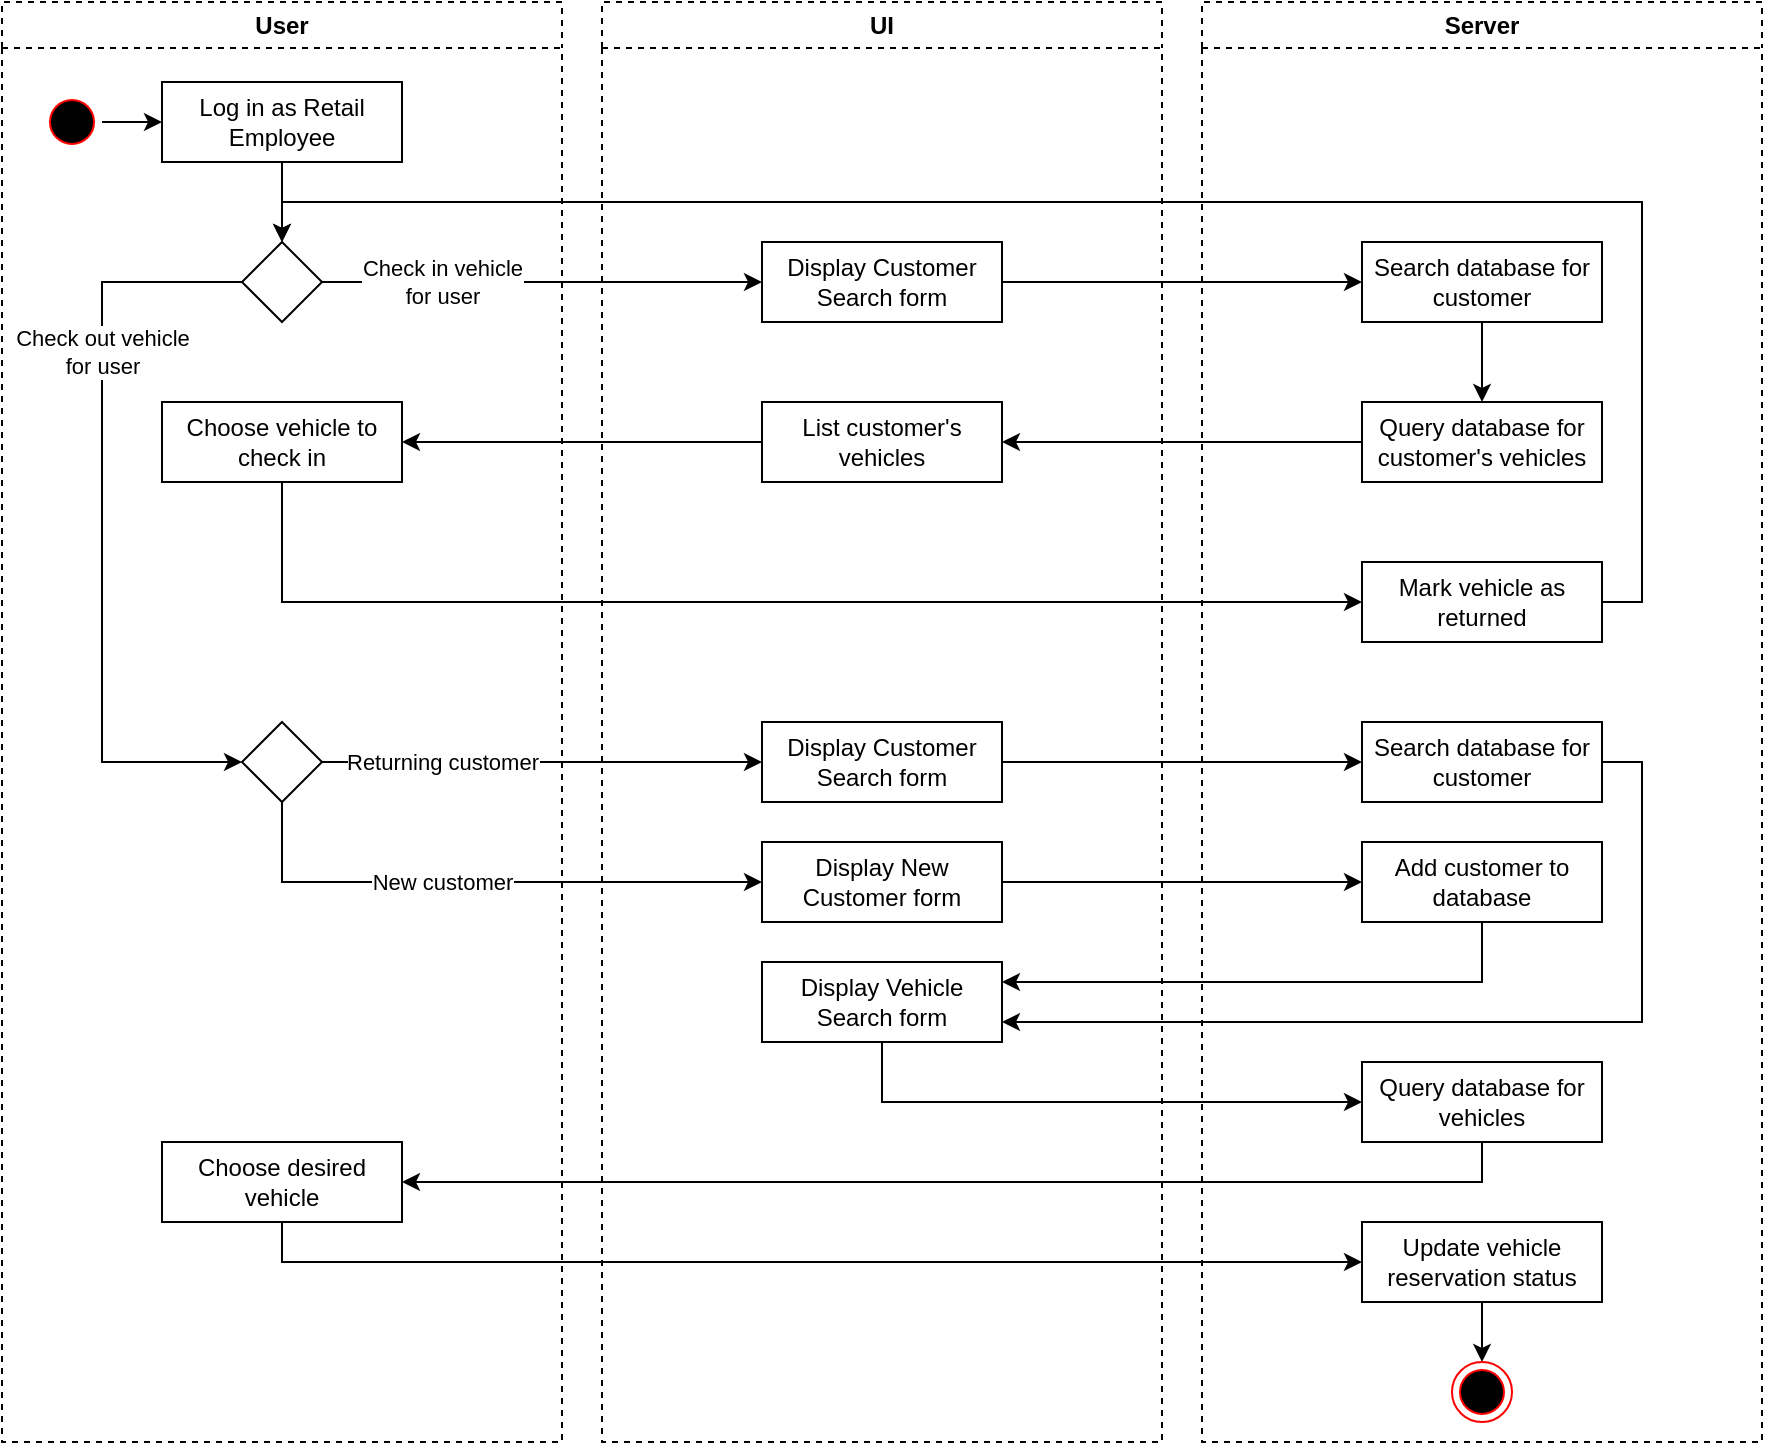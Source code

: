 <mxfile version="20.7.4" type="device"><diagram name="Page-1" id="e7e014a7-5840-1c2e-5031-d8a46d1fe8dd"><mxGraphModel dx="1195" dy="710" grid="1" gridSize="10" guides="1" tooltips="1" connect="1" arrows="1" fold="1" page="0" pageScale="1" pageWidth="1169" pageHeight="826" background="none" math="0" shadow="0"><root><mxCell id="0"/><mxCell id="1" parent="0"/><mxCell id="2" value="User" style="swimlane;whiteSpace=wrap;dashed=1;rounded=0;" parent="1" vertex="1"><mxGeometry x="80" y="120" width="280" height="720" as="geometry"/></mxCell><mxCell id="QHhK5gdTGVQyGTtITEeM-2" style="edgeStyle=orthogonalEdgeStyle;rounded=0;orthogonalLoop=1;jettySize=auto;html=1;" edge="1" parent="2" source="5bzQMp6kEuD0OZ4RyNbC-232" target="5bzQMp6kEuD0OZ4RyNbC-233"><mxGeometry relative="1" as="geometry"/></mxCell><mxCell id="5bzQMp6kEuD0OZ4RyNbC-232" value="" style="ellipse;shape=startState;fillColor=#000000;strokeColor=#ff0000;fontSize=12;" parent="2" vertex="1"><mxGeometry x="20" y="45" width="30" height="30" as="geometry"/></mxCell><mxCell id="QHhK5gdTGVQyGTtITEeM-47" style="edgeStyle=orthogonalEdgeStyle;rounded=0;orthogonalLoop=1;jettySize=auto;html=1;entryX=0.5;entryY=0;entryDx=0;entryDy=0;entryPerimeter=0;fontSize=12;" edge="1" parent="2" source="5bzQMp6kEuD0OZ4RyNbC-233" target="QHhK5gdTGVQyGTtITEeM-31"><mxGeometry relative="1" as="geometry"/></mxCell><mxCell id="5bzQMp6kEuD0OZ4RyNbC-233" value="Log in as Retail Employee" style="points=[[0,0.5,0,-3,0],[0.5,0,0,0,-2],[0.5,1,0,0,2],[1,0.5,0,2,0]];whiteSpace=wrap;fontSize=12;" parent="2" vertex="1"><mxGeometry x="80" y="40" width="120" height="40" as="geometry"/></mxCell><mxCell id="QHhK5gdTGVQyGTtITEeM-55" value="Check out vehicle&lt;br style=&quot;font-size: 11px;&quot;&gt;for user" style="edgeStyle=orthogonalEdgeStyle;rounded=0;orthogonalLoop=1;jettySize=auto;html=1;entryX=0;entryY=0.5;entryDx=0;entryDy=0;entryPerimeter=0;fontSize=11;" edge="1" parent="2" source="QHhK5gdTGVQyGTtITEeM-31" target="QHhK5gdTGVQyGTtITEeM-49"><mxGeometry x="-0.45" relative="1" as="geometry"><Array as="points"><mxPoint x="50" y="140"/><mxPoint x="50" y="380"/></Array><mxPoint as="offset"/></mxGeometry></mxCell><mxCell id="QHhK5gdTGVQyGTtITEeM-31" value="" style="rhombus;whiteSpace=wrap;html=1;points=[[0,0.5,0,0,0],[0.5,0,0,0,0],[0.5,1,0,0,0],[1,0.5,0,0,0]];" vertex="1" parent="2"><mxGeometry x="120" y="120" width="40" height="40" as="geometry"/></mxCell><mxCell id="QHhK5gdTGVQyGTtITEeM-42" value="Choose vehicle to check in" style="points=[[0,0.5,0,-3,0],[0.5,0,0,0,-2],[0.5,1,0,0,2],[1,0.5,0,2,0]];whiteSpace=wrap;fontSize=12;" vertex="1" parent="2"><mxGeometry x="80" y="200" width="120" height="40" as="geometry"/></mxCell><mxCell id="QHhK5gdTGVQyGTtITEeM-49" value="" style="rhombus;whiteSpace=wrap;html=1;points=[[0,0.5,0,0,0],[0.5,0,0,0,0],[0.5,1,0,0,0],[1,0.5,0,0,0]];" vertex="1" parent="2"><mxGeometry x="120" y="360" width="40" height="40" as="geometry"/></mxCell><mxCell id="QHhK5gdTGVQyGTtITEeM-68" value="Choose desired vehicle" style="points=[[0,0.5,0,-3,0],[0.5,0,0,0,-2],[0.5,1,0,0,2],[1,0.5,0,2,0]];whiteSpace=wrap;fontSize=12;" vertex="1" parent="2"><mxGeometry x="80" y="570" width="120" height="40" as="geometry"/></mxCell><mxCell id="5bzQMp6kEuD0OZ4RyNbC-230" value="UI" style="swimlane;whiteSpace=wrap;dashed=1;rounded=0;" parent="1" vertex="1"><mxGeometry x="380" y="120" width="280" height="720" as="geometry"/></mxCell><mxCell id="QHhK5gdTGVQyGTtITEeM-33" value="Display Customer Search form" style="points=[[0,0.5,0,-3,0],[0.5,0,0,0,-2],[0.5,1,0,0,2],[1,0.5,0,2,0]];whiteSpace=wrap;fontSize=12;" vertex="1" parent="5bzQMp6kEuD0OZ4RyNbC-230"><mxGeometry x="80" y="120" width="120" height="40" as="geometry"/></mxCell><mxCell id="QHhK5gdTGVQyGTtITEeM-40" value="List customer's vehicles" style="points=[[0,0.5,0,-3,0],[0.5,0,0,0,-2],[0.5,1,0,0,2],[1,0.5,0,2,0]];whiteSpace=wrap;fontSize=12;" vertex="1" parent="5bzQMp6kEuD0OZ4RyNbC-230"><mxGeometry x="80" y="200" width="120" height="40" as="geometry"/></mxCell><mxCell id="QHhK5gdTGVQyGTtITEeM-57" value="Display Customer Search form" style="points=[[0,0.5,0,-3,0],[0.5,0,0,0,-2],[0.5,1,0,0,2],[1,0.5,0,2,0]];whiteSpace=wrap;fontSize=12;" vertex="1" parent="5bzQMp6kEuD0OZ4RyNbC-230"><mxGeometry x="80" y="360" width="120" height="40" as="geometry"/></mxCell><mxCell id="QHhK5gdTGVQyGTtITEeM-59" value="Display New Customer form" style="points=[[0,0.5,0,-3,0],[0.5,0,0,0,-2],[0.5,1,0,0,2],[1,0.5,0,2,0]];whiteSpace=wrap;fontSize=12;" vertex="1" parent="5bzQMp6kEuD0OZ4RyNbC-230"><mxGeometry x="80" y="420" width="120" height="40" as="geometry"/></mxCell><mxCell id="QHhK5gdTGVQyGTtITEeM-63" value="Display Vehicle Search form" style="points=[[0,0.5,0,-3,0],[0.5,0,0,0,-2],[0.5,1,0,0,2],[1,0.5,0,2,0]];whiteSpace=wrap;fontSize=12;" vertex="1" parent="5bzQMp6kEuD0OZ4RyNbC-230"><mxGeometry x="80" y="480" width="120" height="40" as="geometry"/></mxCell><mxCell id="5bzQMp6kEuD0OZ4RyNbC-231" value="Server" style="swimlane;whiteSpace=wrap;dashed=1;rounded=0;" parent="1" vertex="1"><mxGeometry x="680" y="120" width="280" height="720" as="geometry"/></mxCell><mxCell id="QHhK5gdTGVQyGTtITEeM-39" style="edgeStyle=orthogonalEdgeStyle;rounded=0;orthogonalLoop=1;jettySize=auto;html=1;fontSize=12;" edge="1" parent="5bzQMp6kEuD0OZ4RyNbC-231" source="QHhK5gdTGVQyGTtITEeM-35" target="QHhK5gdTGVQyGTtITEeM-38"><mxGeometry relative="1" as="geometry"/></mxCell><mxCell id="QHhK5gdTGVQyGTtITEeM-35" value="Search database for customer" style="points=[[0,0.5,0,-3,0],[0.5,0,0,0,-2],[0.5,1,0,0,2],[1,0.5,0,2,0]];whiteSpace=wrap;fontSize=12;" vertex="1" parent="5bzQMp6kEuD0OZ4RyNbC-231"><mxGeometry x="80" y="120" width="120" height="40" as="geometry"/></mxCell><mxCell id="QHhK5gdTGVQyGTtITEeM-38" value="Query database for customer's vehicles" style="points=[[0,0.5,0,-3,0],[0.5,0,0,0,-2],[0.5,1,0,0,2],[1,0.5,0,2,0]];whiteSpace=wrap;fontSize=12;" vertex="1" parent="5bzQMp6kEuD0OZ4RyNbC-231"><mxGeometry x="80" y="200" width="120" height="40" as="geometry"/></mxCell><mxCell id="QHhK5gdTGVQyGTtITEeM-43" value="Mark vehicle as returned" style="points=[[0,0.5,0,-3,0],[0.5,0,0,0,-2],[0.5,1,0,0,2],[1,0.5,0,2,0]];whiteSpace=wrap;fontSize=12;" vertex="1" parent="5bzQMp6kEuD0OZ4RyNbC-231"><mxGeometry x="80" y="280" width="120" height="40" as="geometry"/></mxCell><mxCell id="QHhK5gdTGVQyGTtITEeM-50" value="Search database for customer" style="points=[[0,0.5,0,-3,0],[0.5,0,0,0,-2],[0.5,1,0,0,2],[1,0.5,0,2,0]];whiteSpace=wrap;fontSize=12;" vertex="1" parent="5bzQMp6kEuD0OZ4RyNbC-231"><mxGeometry x="80" y="360" width="120" height="40" as="geometry"/></mxCell><mxCell id="QHhK5gdTGVQyGTtITEeM-60" value="Add customer to database" style="points=[[0,0.5,0,-3,0],[0.5,0,0,0,-2],[0.5,1,0,0,2],[1,0.5,0,2,0]];whiteSpace=wrap;fontSize=12;" vertex="1" parent="5bzQMp6kEuD0OZ4RyNbC-231"><mxGeometry x="80" y="420" width="120" height="40" as="geometry"/></mxCell><mxCell id="QHhK5gdTGVQyGTtITEeM-66" value="Query database for vehicles" style="points=[[0,0.5,0,-3,0],[0.5,0,0,0,-2],[0.5,1,0,0,2],[1,0.5,0,2,0]];whiteSpace=wrap;fontSize=12;" vertex="1" parent="5bzQMp6kEuD0OZ4RyNbC-231"><mxGeometry x="80" y="530" width="120" height="40" as="geometry"/></mxCell><mxCell id="QHhK5gdTGVQyGTtITEeM-73" style="edgeStyle=orthogonalEdgeStyle;rounded=0;orthogonalLoop=1;jettySize=auto;html=1;fontSize=11;" edge="1" parent="5bzQMp6kEuD0OZ4RyNbC-231" source="QHhK5gdTGVQyGTtITEeM-70" target="QHhK5gdTGVQyGTtITEeM-72"><mxGeometry relative="1" as="geometry"/></mxCell><mxCell id="QHhK5gdTGVQyGTtITEeM-70" value="Update vehicle reservation status" style="points=[[0,0.5,0,-3,0],[0.5,0,0,0,-2],[0.5,1,0,0,2],[1,0.5,0,2,0]];whiteSpace=wrap;fontSize=12;" vertex="1" parent="5bzQMp6kEuD0OZ4RyNbC-231"><mxGeometry x="80" y="610" width="120" height="40" as="geometry"/></mxCell><mxCell id="QHhK5gdTGVQyGTtITEeM-72" value="" style="ellipse;html=1;shape=endState;fillColor=#000000;strokeColor=#ff0000;fontSize=10;labelBackgroundColor=default;" vertex="1" parent="5bzQMp6kEuD0OZ4RyNbC-231"><mxGeometry x="125" y="680" width="30" height="30" as="geometry"/></mxCell><mxCell id="QHhK5gdTGVQyGTtITEeM-36" value="Check in vehicle&lt;br&gt;for user" style="edgeStyle=orthogonalEdgeStyle;rounded=0;orthogonalLoop=1;jettySize=auto;html=1;exitX=1;exitY=0.5;exitDx=0;exitDy=0;exitPerimeter=0;" edge="1" parent="1" source="QHhK5gdTGVQyGTtITEeM-31" target="QHhK5gdTGVQyGTtITEeM-33"><mxGeometry x="-0.455" relative="1" as="geometry"><mxPoint x="250" y="300" as="sourcePoint"/><mxPoint as="offset"/></mxGeometry></mxCell><mxCell id="QHhK5gdTGVQyGTtITEeM-37" style="edgeStyle=orthogonalEdgeStyle;rounded=0;orthogonalLoop=1;jettySize=auto;html=1;" edge="1" parent="1" source="QHhK5gdTGVQyGTtITEeM-33" target="QHhK5gdTGVQyGTtITEeM-35"><mxGeometry relative="1" as="geometry"/></mxCell><mxCell id="QHhK5gdTGVQyGTtITEeM-41" style="edgeStyle=orthogonalEdgeStyle;rounded=0;orthogonalLoop=1;jettySize=auto;html=1;fontSize=12;" edge="1" parent="1" source="QHhK5gdTGVQyGTtITEeM-38" target="QHhK5gdTGVQyGTtITEeM-40"><mxGeometry relative="1" as="geometry"/></mxCell><mxCell id="QHhK5gdTGVQyGTtITEeM-44" style="edgeStyle=orthogonalEdgeStyle;rounded=0;orthogonalLoop=1;jettySize=auto;html=1;fontSize=12;" edge="1" parent="1" source="QHhK5gdTGVQyGTtITEeM-42" target="QHhK5gdTGVQyGTtITEeM-43"><mxGeometry relative="1" as="geometry"><Array as="points"><mxPoint x="220" y="420"/></Array></mxGeometry></mxCell><mxCell id="QHhK5gdTGVQyGTtITEeM-45" style="edgeStyle=orthogonalEdgeStyle;rounded=0;orthogonalLoop=1;jettySize=auto;html=1;fontSize=12;" edge="1" parent="1" source="QHhK5gdTGVQyGTtITEeM-40" target="QHhK5gdTGVQyGTtITEeM-42"><mxGeometry relative="1" as="geometry"/></mxCell><mxCell id="QHhK5gdTGVQyGTtITEeM-46" style="edgeStyle=orthogonalEdgeStyle;rounded=0;orthogonalLoop=1;jettySize=auto;html=1;entryX=0.5;entryY=0;entryDx=0;entryDy=0;entryPerimeter=0;fontSize=12;" edge="1" parent="1" source="QHhK5gdTGVQyGTtITEeM-43" target="QHhK5gdTGVQyGTtITEeM-31"><mxGeometry relative="1" as="geometry"><Array as="points"><mxPoint x="900" y="420"/><mxPoint x="900" y="220"/><mxPoint x="220" y="220"/></Array></mxGeometry></mxCell><mxCell id="QHhK5gdTGVQyGTtITEeM-56" value="Returning customer" style="edgeStyle=orthogonalEdgeStyle;rounded=0;orthogonalLoop=1;jettySize=auto;html=1;fontSize=11;" edge="1" parent="1" source="QHhK5gdTGVQyGTtITEeM-49" target="QHhK5gdTGVQyGTtITEeM-57"><mxGeometry x="-0.455" relative="1" as="geometry"><mxPoint x="470" y="500" as="targetPoint"/><mxPoint as="offset"/></mxGeometry></mxCell><mxCell id="QHhK5gdTGVQyGTtITEeM-58" style="edgeStyle=orthogonalEdgeStyle;rounded=0;orthogonalLoop=1;jettySize=auto;html=1;" edge="1" source="QHhK5gdTGVQyGTtITEeM-57" parent="1" target="QHhK5gdTGVQyGTtITEeM-50"><mxGeometry relative="1" as="geometry"><mxPoint x="760" y="500" as="targetPoint"/></mxGeometry></mxCell><mxCell id="QHhK5gdTGVQyGTtITEeM-61" value="New customer" style="edgeStyle=orthogonalEdgeStyle;rounded=0;orthogonalLoop=1;jettySize=auto;html=1;fontSize=11;" edge="1" parent="1" source="QHhK5gdTGVQyGTtITEeM-49" target="QHhK5gdTGVQyGTtITEeM-59"><mxGeometry x="-0.143" relative="1" as="geometry"><Array as="points"><mxPoint x="220" y="560"/></Array><mxPoint as="offset"/></mxGeometry></mxCell><mxCell id="QHhK5gdTGVQyGTtITEeM-62" style="edgeStyle=orthogonalEdgeStyle;rounded=0;orthogonalLoop=1;jettySize=auto;html=1;fontSize=11;" edge="1" parent="1" source="QHhK5gdTGVQyGTtITEeM-59" target="QHhK5gdTGVQyGTtITEeM-60"><mxGeometry relative="1" as="geometry"/></mxCell><mxCell id="QHhK5gdTGVQyGTtITEeM-64" style="edgeStyle=orthogonalEdgeStyle;rounded=0;orthogonalLoop=1;jettySize=auto;html=1;fontSize=11;" edge="1" parent="1" source="QHhK5gdTGVQyGTtITEeM-50" target="QHhK5gdTGVQyGTtITEeM-63"><mxGeometry relative="1" as="geometry"><Array as="points"><mxPoint x="900" y="500"/><mxPoint x="900" y="630"/></Array></mxGeometry></mxCell><mxCell id="QHhK5gdTGVQyGTtITEeM-65" style="edgeStyle=orthogonalEdgeStyle;rounded=0;orthogonalLoop=1;jettySize=auto;html=1;fontSize=11;" edge="1" parent="1" source="QHhK5gdTGVQyGTtITEeM-60" target="QHhK5gdTGVQyGTtITEeM-63"><mxGeometry relative="1" as="geometry"><Array as="points"><mxPoint x="820" y="610"/></Array></mxGeometry></mxCell><mxCell id="QHhK5gdTGVQyGTtITEeM-67" style="edgeStyle=orthogonalEdgeStyle;rounded=0;orthogonalLoop=1;jettySize=auto;html=1;fontSize=11;" edge="1" parent="1" source="QHhK5gdTGVQyGTtITEeM-63" target="QHhK5gdTGVQyGTtITEeM-66"><mxGeometry relative="1" as="geometry"><Array as="points"><mxPoint x="520" y="670"/></Array></mxGeometry></mxCell><mxCell id="QHhK5gdTGVQyGTtITEeM-69" style="edgeStyle=orthogonalEdgeStyle;rounded=0;orthogonalLoop=1;jettySize=auto;html=1;fontSize=11;" edge="1" parent="1" source="QHhK5gdTGVQyGTtITEeM-66" target="QHhK5gdTGVQyGTtITEeM-68"><mxGeometry relative="1" as="geometry"><Array as="points"><mxPoint x="820" y="710"/></Array></mxGeometry></mxCell><mxCell id="QHhK5gdTGVQyGTtITEeM-71" style="edgeStyle=orthogonalEdgeStyle;rounded=0;orthogonalLoop=1;jettySize=auto;html=1;fontSize=11;" edge="1" parent="1" source="QHhK5gdTGVQyGTtITEeM-68" target="QHhK5gdTGVQyGTtITEeM-70"><mxGeometry relative="1" as="geometry"><Array as="points"><mxPoint x="220" y="750"/></Array></mxGeometry></mxCell></root></mxGraphModel></diagram></mxfile>
